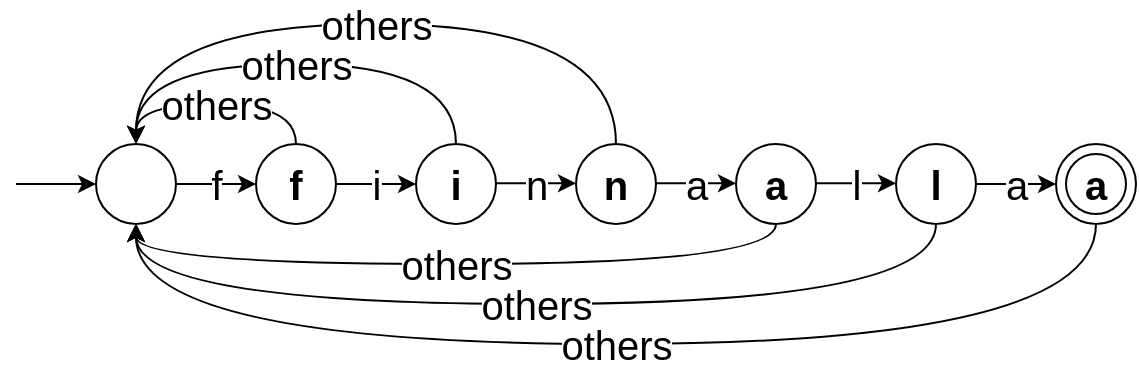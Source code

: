 <mxfile version="14.1.8" type="device"><diagram id="oG6NS6Bb_ujiAWpeCJoU" name="Page-1"><mxGraphModel dx="716" dy="425" grid="1" gridSize="10" guides="1" tooltips="1" connect="1" arrows="1" fold="1" page="1" pageScale="1" pageWidth="3300" pageHeight="4681" math="0" shadow="0"><root><mxCell id="0"/><mxCell id="1" parent="0"/><mxCell id="wUdWZqxTqa48LO_57RUO-22" value="others" style="edgeStyle=orthogonalEdgeStyle;curved=1;rounded=0;orthogonalLoop=1;jettySize=auto;html=1;exitX=0.5;exitY=0;exitDx=0;exitDy=0;entryX=0.5;entryY=0;entryDx=0;entryDy=0;fontSize=20;" edge="1" parent="1" source="wUdWZqxTqa48LO_57RUO-1" target="wUdWZqxTqa48LO_57RUO-15"><mxGeometry relative="1" as="geometry"/></mxCell><mxCell id="wUdWZqxTqa48LO_57RUO-1" value="f" style="ellipse;whiteSpace=wrap;html=1;aspect=fixed;fontSize=20;fontStyle=1" vertex="1" parent="1"><mxGeometry x="240" y="240" width="40" height="40" as="geometry"/></mxCell><mxCell id="wUdWZqxTqa48LO_57RUO-23" value="others" style="edgeStyle=orthogonalEdgeStyle;curved=1;rounded=0;orthogonalLoop=1;jettySize=auto;html=1;exitX=0.5;exitY=0;exitDx=0;exitDy=0;fontSize=20;" edge="1" parent="1" source="wUdWZqxTqa48LO_57RUO-3"><mxGeometry relative="1" as="geometry"><mxPoint x="180.0" y="239.828" as="targetPoint"/><Array as="points"><mxPoint x="340" y="200"/><mxPoint x="180" y="200"/></Array></mxGeometry></mxCell><mxCell id="wUdWZqxTqa48LO_57RUO-3" value="i" style="ellipse;whiteSpace=wrap;html=1;aspect=fixed;fontSize=20;fontStyle=1" vertex="1" parent="1"><mxGeometry x="320" y="240" width="40" height="40" as="geometry"/></mxCell><mxCell id="wUdWZqxTqa48LO_57RUO-24" value="others" style="edgeStyle=orthogonalEdgeStyle;curved=1;rounded=0;orthogonalLoop=1;jettySize=auto;html=1;exitX=0.5;exitY=0;exitDx=0;exitDy=0;entryX=0.5;entryY=0;entryDx=0;entryDy=0;fontSize=20;" edge="1" parent="1" source="wUdWZqxTqa48LO_57RUO-9" target="wUdWZqxTqa48LO_57RUO-15"><mxGeometry relative="1" as="geometry"><Array as="points"><mxPoint x="420" y="180"/><mxPoint x="180" y="180"/></Array></mxGeometry></mxCell><mxCell id="wUdWZqxTqa48LO_57RUO-9" value="n" style="ellipse;whiteSpace=wrap;html=1;aspect=fixed;fontSize=20;fontStyle=1" vertex="1" parent="1"><mxGeometry x="400" y="240" width="40" height="40" as="geometry"/></mxCell><mxCell id="wUdWZqxTqa48LO_57RUO-26" value="others" style="edgeStyle=orthogonalEdgeStyle;curved=1;rounded=0;orthogonalLoop=1;jettySize=auto;html=1;exitX=0.5;exitY=1;exitDx=0;exitDy=0;entryX=0.5;entryY=1;entryDx=0;entryDy=0;fontSize=20;" edge="1" parent="1" source="wUdWZqxTqa48LO_57RUO-10" target="wUdWZqxTqa48LO_57RUO-15"><mxGeometry relative="1" as="geometry"/></mxCell><mxCell id="wUdWZqxTqa48LO_57RUO-10" value="a" style="ellipse;whiteSpace=wrap;html=1;aspect=fixed;fontSize=20;fontStyle=1" vertex="1" parent="1"><mxGeometry x="480" y="240" width="40" height="40" as="geometry"/></mxCell><mxCell id="wUdWZqxTqa48LO_57RUO-27" value="others" style="edgeStyle=orthogonalEdgeStyle;curved=1;rounded=0;orthogonalLoop=1;jettySize=auto;html=1;exitX=0.5;exitY=1;exitDx=0;exitDy=0;fontSize=20;" edge="1" parent="1" source="wUdWZqxTqa48LO_57RUO-11"><mxGeometry relative="1" as="geometry"><mxPoint x="180.0" y="279.828" as="targetPoint"/><Array as="points"><mxPoint x="580" y="320"/><mxPoint x="180" y="320"/></Array></mxGeometry></mxCell><mxCell id="wUdWZqxTqa48LO_57RUO-11" value="l" style="ellipse;whiteSpace=wrap;html=1;aspect=fixed;fontSize=20;fontStyle=1" vertex="1" parent="1"><mxGeometry x="560" y="240" width="40" height="40" as="geometry"/></mxCell><mxCell id="wUdWZqxTqa48LO_57RUO-28" value="others" style="edgeStyle=orthogonalEdgeStyle;curved=1;rounded=0;orthogonalLoop=1;jettySize=auto;html=1;exitX=0.5;exitY=1;exitDx=0;exitDy=0;fontSize=20;" edge="1" parent="1" source="wUdWZqxTqa48LO_57RUO-12"><mxGeometry relative="1" as="geometry"><mxPoint x="180.0" y="279.828" as="targetPoint"/><Array as="points"><mxPoint x="660" y="340"/><mxPoint x="180" y="340"/></Array></mxGeometry></mxCell><mxCell id="wUdWZqxTqa48LO_57RUO-12" value="" style="ellipse;whiteSpace=wrap;html=1;aspect=fixed;fontSize=20;fontStyle=1" vertex="1" parent="1"><mxGeometry x="640" y="240" width="40" height="40" as="geometry"/></mxCell><mxCell id="wUdWZqxTqa48LO_57RUO-13" value="f" style="endArrow=classic;html=1;fontSize=20;entryX=0;entryY=0.5;entryDx=0;entryDy=0;" edge="1" parent="1" target="wUdWZqxTqa48LO_57RUO-1"><mxGeometry width="50" height="50" relative="1" as="geometry"><mxPoint x="200" y="260" as="sourcePoint"/><mxPoint x="550" y="290" as="targetPoint"/></mxGeometry></mxCell><mxCell id="wUdWZqxTqa48LO_57RUO-14" value="i" style="endArrow=classic;html=1;fontSize=20;exitX=1;exitY=0.5;exitDx=0;exitDy=0;entryX=0;entryY=0.5;entryDx=0;entryDy=0;" edge="1" parent="1" source="wUdWZqxTqa48LO_57RUO-1" target="wUdWZqxTqa48LO_57RUO-3"><mxGeometry width="50" height="50" relative="1" as="geometry"><mxPoint x="500" y="340" as="sourcePoint"/><mxPoint x="550" y="290" as="targetPoint"/></mxGeometry></mxCell><mxCell id="wUdWZqxTqa48LO_57RUO-15" value="" style="ellipse;whiteSpace=wrap;html=1;aspect=fixed;fontSize=20;fontStyle=1" vertex="1" parent="1"><mxGeometry x="160" y="240" width="40" height="40" as="geometry"/></mxCell><mxCell id="wUdWZqxTqa48LO_57RUO-16" value="" style="endArrow=classic;html=1;fontSize=20;" edge="1" parent="1"><mxGeometry width="50" height="50" relative="1" as="geometry"><mxPoint x="120" y="260" as="sourcePoint"/><mxPoint x="160" y="260" as="targetPoint"/></mxGeometry></mxCell><mxCell id="wUdWZqxTqa48LO_57RUO-17" value="n" style="endArrow=classic;html=1;fontSize=20;exitX=1;exitY=0.5;exitDx=0;exitDy=0;entryX=0;entryY=0.5;entryDx=0;entryDy=0;" edge="1" parent="1"><mxGeometry width="50" height="50" relative="1" as="geometry"><mxPoint x="360" y="259.66" as="sourcePoint"/><mxPoint x="400" y="259.66" as="targetPoint"/></mxGeometry></mxCell><mxCell id="wUdWZqxTqa48LO_57RUO-18" value="a" style="endArrow=classic;html=1;fontSize=20;exitX=1;exitY=0.5;exitDx=0;exitDy=0;entryX=0;entryY=0.5;entryDx=0;entryDy=0;" edge="1" parent="1"><mxGeometry width="50" height="50" relative="1" as="geometry"><mxPoint x="440" y="259.66" as="sourcePoint"/><mxPoint x="480" y="259.66" as="targetPoint"/></mxGeometry></mxCell><mxCell id="wUdWZqxTqa48LO_57RUO-19" value="l" style="endArrow=classic;html=1;fontSize=20;exitX=1;exitY=0.5;exitDx=0;exitDy=0;entryX=0;entryY=0.5;entryDx=0;entryDy=0;" edge="1" parent="1"><mxGeometry width="50" height="50" relative="1" as="geometry"><mxPoint x="520" y="259.66" as="sourcePoint"/><mxPoint x="560" y="259.66" as="targetPoint"/></mxGeometry></mxCell><mxCell id="wUdWZqxTqa48LO_57RUO-20" value="a" style="endArrow=classic;html=1;fontSize=20;exitX=1;exitY=0.5;exitDx=0;exitDy=0;entryX=0;entryY=0.5;entryDx=0;entryDy=0;" edge="1" parent="1"><mxGeometry width="50" height="50" relative="1" as="geometry"><mxPoint x="600" y="260" as="sourcePoint"/><mxPoint x="640" y="260" as="targetPoint"/></mxGeometry></mxCell><mxCell id="wUdWZqxTqa48LO_57RUO-21" value="&lt;b&gt;a&lt;/b&gt;" style="ellipse;whiteSpace=wrap;html=1;aspect=fixed;fontSize=20;" vertex="1" parent="1"><mxGeometry x="645" y="245" width="30" height="30" as="geometry"/></mxCell></root></mxGraphModel></diagram></mxfile>